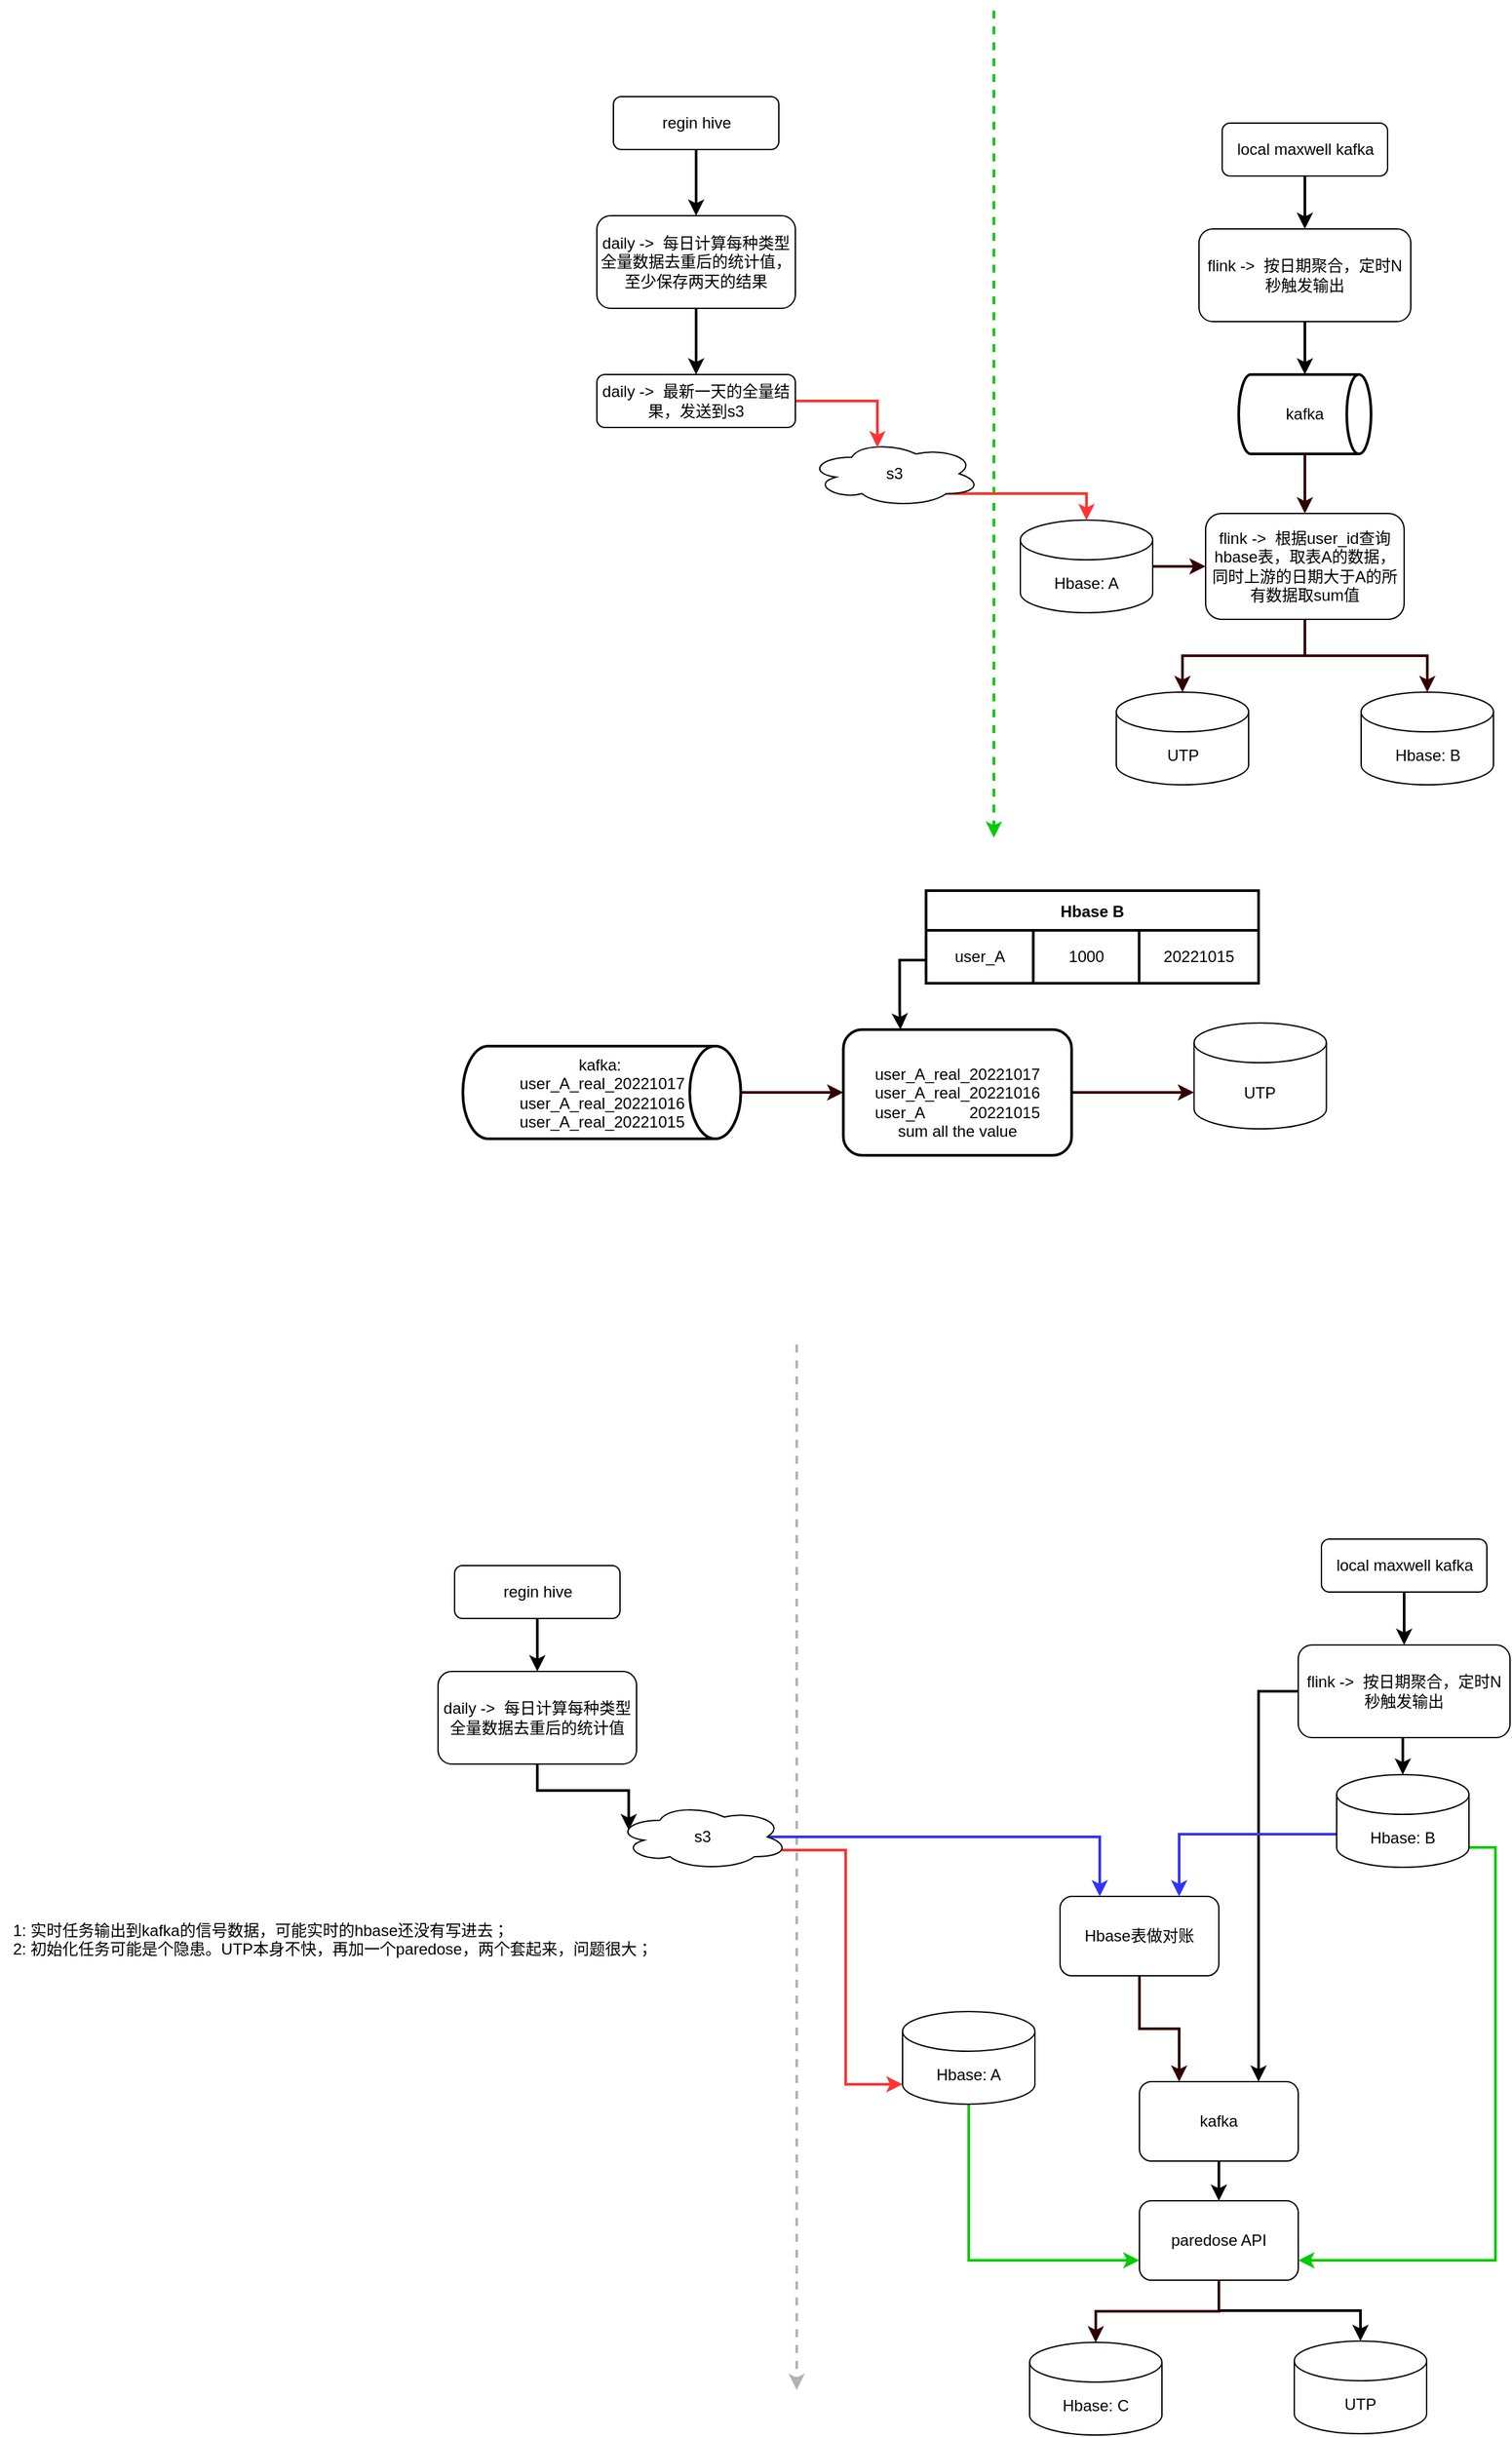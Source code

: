 <mxfile version="20.4.1" type="github">
  <diagram id="lKZjIByiZlXPRpi-Botg" name="第 1 页">
    <mxGraphModel dx="1634" dy="692" grid="0" gridSize="10" guides="0" tooltips="1" connect="1" arrows="1" fold="1" page="0" pageScale="1" pageWidth="1169" pageHeight="1654" background="none" math="0" shadow="0">
      <root>
        <mxCell id="0" />
        <mxCell id="1" parent="0" />
        <mxCell id="MG0zdi_hhvn_h3WvuUcr-1" value="" style="edgeStyle=none;orthogonalLoop=1;jettySize=auto;html=1;rounded=0;strokeWidth=2;dashed=1;strokeColor=#00CC00;" parent="1" edge="1">
          <mxGeometry width="80" relative="1" as="geometry">
            <mxPoint x="650" y="25" as="sourcePoint" />
            <mxPoint x="650" y="650" as="targetPoint" />
            <Array as="points" />
          </mxGeometry>
        </mxCell>
        <mxCell id="MG0zdi_hhvn_h3WvuUcr-6" style="edgeStyle=orthogonalEdgeStyle;rounded=0;orthogonalLoop=1;jettySize=auto;html=1;exitX=0.5;exitY=1;exitDx=0;exitDy=0;entryX=0.5;entryY=0;entryDx=0;entryDy=0;strokeWidth=2;" parent="1" source="MG0zdi_hhvn_h3WvuUcr-2" target="MG0zdi_hhvn_h3WvuUcr-4" edge="1">
          <mxGeometry relative="1" as="geometry" />
        </mxCell>
        <mxCell id="MG0zdi_hhvn_h3WvuUcr-2" value="regin hive" style="rounded=1;whiteSpace=wrap;html=1;" parent="1" vertex="1">
          <mxGeometry x="362.5" y="90" width="125" height="40" as="geometry" />
        </mxCell>
        <mxCell id="oHk_MaHtcIPB9RxffI-C-10" style="edgeStyle=orthogonalEdgeStyle;rounded=0;orthogonalLoop=1;jettySize=auto;html=1;exitX=0.5;exitY=1;exitDx=0;exitDy=0;entryX=0.5;entryY=0;entryDx=0;entryDy=0;strokeWidth=2;" edge="1" parent="1" source="MG0zdi_hhvn_h3WvuUcr-3" target="MG0zdi_hhvn_h3WvuUcr-18">
          <mxGeometry relative="1" as="geometry" />
        </mxCell>
        <mxCell id="MG0zdi_hhvn_h3WvuUcr-3" value="local maxwell kafka" style="rounded=1;whiteSpace=wrap;html=1;" parent="1" vertex="1">
          <mxGeometry x="822.5" y="110" width="125" height="40" as="geometry" />
        </mxCell>
        <mxCell id="MG0zdi_hhvn_h3WvuUcr-11" style="edgeStyle=orthogonalEdgeStyle;rounded=0;orthogonalLoop=1;jettySize=auto;html=1;exitX=0.5;exitY=1;exitDx=0;exitDy=0;entryX=0.5;entryY=0;entryDx=0;entryDy=0;strokeWidth=2;" parent="1" source="MG0zdi_hhvn_h3WvuUcr-4" target="MG0zdi_hhvn_h3WvuUcr-10" edge="1">
          <mxGeometry relative="1" as="geometry" />
        </mxCell>
        <mxCell id="MG0zdi_hhvn_h3WvuUcr-4" value="daily -&amp;gt;&amp;nbsp; 每日计算每种类型全量数据去重后的统计值，至少保存两天的结果" style="rounded=1;whiteSpace=wrap;html=1;" parent="1" vertex="1">
          <mxGeometry x="350" y="180" width="150" height="70" as="geometry" />
        </mxCell>
        <mxCell id="MG0zdi_hhvn_h3WvuUcr-28" style="edgeStyle=orthogonalEdgeStyle;rounded=0;orthogonalLoop=1;jettySize=auto;html=1;exitX=0.8;exitY=0.8;exitDx=0;exitDy=0;exitPerimeter=0;entryX=0.5;entryY=0;entryDx=0;entryDy=0;entryPerimeter=0;strokeColor=#FF3333;strokeWidth=2;" parent="1" source="MG0zdi_hhvn_h3WvuUcr-5" target="MG0zdi_hhvn_h3WvuUcr-16" edge="1">
          <mxGeometry relative="1" as="geometry" />
        </mxCell>
        <mxCell id="MG0zdi_hhvn_h3WvuUcr-5" value="s3" style="ellipse;shape=cloud;whiteSpace=wrap;html=1;" parent="1" vertex="1">
          <mxGeometry x="510" y="350" width="130" height="50" as="geometry" />
        </mxCell>
        <mxCell id="MG0zdi_hhvn_h3WvuUcr-13" style="edgeStyle=orthogonalEdgeStyle;rounded=0;orthogonalLoop=1;jettySize=auto;html=1;exitX=1;exitY=0.5;exitDx=0;exitDy=0;entryX=0.4;entryY=0.1;entryDx=0;entryDy=0;entryPerimeter=0;strokeWidth=2;strokeColor=#FF3333;" parent="1" source="MG0zdi_hhvn_h3WvuUcr-10" target="MG0zdi_hhvn_h3WvuUcr-5" edge="1">
          <mxGeometry relative="1" as="geometry" />
        </mxCell>
        <mxCell id="MG0zdi_hhvn_h3WvuUcr-10" value="daily -&amp;gt;&amp;nbsp; 最新一天的全量结果，发送到s3" style="rounded=1;whiteSpace=wrap;html=1;" parent="1" vertex="1">
          <mxGeometry x="350" y="300" width="150" height="40" as="geometry" />
        </mxCell>
        <mxCell id="MG0zdi_hhvn_h3WvuUcr-31" style="edgeStyle=orthogonalEdgeStyle;rounded=0;orthogonalLoop=1;jettySize=auto;html=1;exitX=1;exitY=0.5;exitDx=0;exitDy=0;exitPerimeter=0;entryX=0;entryY=0.5;entryDx=0;entryDy=0;strokeColor=#330000;strokeWidth=2;" parent="1" source="MG0zdi_hhvn_h3WvuUcr-16" target="MG0zdi_hhvn_h3WvuUcr-29" edge="1">
          <mxGeometry relative="1" as="geometry" />
        </mxCell>
        <mxCell id="MG0zdi_hhvn_h3WvuUcr-16" value="Hbase: A" style="shape=cylinder3;whiteSpace=wrap;html=1;boundedLbl=1;backgroundOutline=1;size=15;" parent="1" vertex="1">
          <mxGeometry x="670" y="410" width="100" height="70" as="geometry" />
        </mxCell>
        <mxCell id="MG0zdi_hhvn_h3WvuUcr-25" style="edgeStyle=orthogonalEdgeStyle;rounded=0;orthogonalLoop=1;jettySize=auto;html=1;exitX=0.5;exitY=1;exitDx=0;exitDy=0;strokeWidth=2;" parent="1" source="MG0zdi_hhvn_h3WvuUcr-18" target="MG0zdi_hhvn_h3WvuUcr-24" edge="1">
          <mxGeometry relative="1" as="geometry" />
        </mxCell>
        <mxCell id="MG0zdi_hhvn_h3WvuUcr-18" value="flink -&amp;gt;&amp;nbsp; 按日期聚合，定时N秒触发输出" style="rounded=1;whiteSpace=wrap;html=1;" parent="1" vertex="1">
          <mxGeometry x="805" y="190" width="160" height="70" as="geometry" />
        </mxCell>
        <mxCell id="MG0zdi_hhvn_h3WvuUcr-30" style="edgeStyle=orthogonalEdgeStyle;rounded=0;orthogonalLoop=1;jettySize=auto;html=1;exitX=0.5;exitY=1;exitDx=0;exitDy=0;exitPerimeter=0;strokeColor=#330000;strokeWidth=2;" parent="1" source="MG0zdi_hhvn_h3WvuUcr-24" target="MG0zdi_hhvn_h3WvuUcr-29" edge="1">
          <mxGeometry relative="1" as="geometry" />
        </mxCell>
        <mxCell id="MG0zdi_hhvn_h3WvuUcr-24" value="kafka" style="strokeWidth=2;html=1;shape=mxgraph.flowchart.direct_data;whiteSpace=wrap;" parent="1" vertex="1">
          <mxGeometry x="835" y="300" width="100" height="60" as="geometry" />
        </mxCell>
        <mxCell id="MG0zdi_hhvn_h3WvuUcr-35" style="edgeStyle=orthogonalEdgeStyle;rounded=0;orthogonalLoop=1;jettySize=auto;html=1;exitX=0.5;exitY=1;exitDx=0;exitDy=0;entryX=0.5;entryY=0;entryDx=0;entryDy=0;entryPerimeter=0;strokeColor=#330000;strokeWidth=2;" parent="1" source="MG0zdi_hhvn_h3WvuUcr-29" target="MG0zdi_hhvn_h3WvuUcr-34" edge="1">
          <mxGeometry relative="1" as="geometry" />
        </mxCell>
        <mxCell id="MG0zdi_hhvn_h3WvuUcr-36" style="edgeStyle=orthogonalEdgeStyle;rounded=0;orthogonalLoop=1;jettySize=auto;html=1;exitX=0.5;exitY=1;exitDx=0;exitDy=0;entryX=0.5;entryY=0;entryDx=0;entryDy=0;entryPerimeter=0;strokeColor=#330000;strokeWidth=2;" parent="1" source="MG0zdi_hhvn_h3WvuUcr-29" target="MG0zdi_hhvn_h3WvuUcr-33" edge="1">
          <mxGeometry relative="1" as="geometry" />
        </mxCell>
        <mxCell id="MG0zdi_hhvn_h3WvuUcr-29" value="flink -&amp;gt;&amp;nbsp; 根据user_id查询hbase表，取表A的数据，同时上游的日期大于A的所有数据取sum值" style="rounded=1;whiteSpace=wrap;html=1;" parent="1" vertex="1">
          <mxGeometry x="810" y="405" width="150" height="80" as="geometry" />
        </mxCell>
        <mxCell id="MG0zdi_hhvn_h3WvuUcr-33" value="Hbase: B" style="shape=cylinder3;whiteSpace=wrap;html=1;boundedLbl=1;backgroundOutline=1;size=15;" parent="1" vertex="1">
          <mxGeometry x="927.5" y="540" width="100" height="70" as="geometry" />
        </mxCell>
        <mxCell id="MG0zdi_hhvn_h3WvuUcr-34" value="UTP" style="shape=cylinder3;whiteSpace=wrap;html=1;boundedLbl=1;backgroundOutline=1;size=15;" parent="1" vertex="1">
          <mxGeometry x="742.5" y="540" width="100" height="70" as="geometry" />
        </mxCell>
        <mxCell id="oHk_MaHtcIPB9RxffI-C-12" style="edgeStyle=orthogonalEdgeStyle;rounded=0;orthogonalLoop=1;jettySize=auto;html=1;exitX=0;exitY=0.75;exitDx=0;exitDy=0;entryX=0.25;entryY=0;entryDx=0;entryDy=0;strokeWidth=2;" edge="1" parent="1" source="MG0zdi_hhvn_h3WvuUcr-80" target="MG0zdi_hhvn_h3WvuUcr-91">
          <mxGeometry relative="1" as="geometry" />
        </mxCell>
        <mxCell id="MG0zdi_hhvn_h3WvuUcr-80" value="Hbase B" style="shape=table;startSize=30;container=1;collapsible=0;childLayout=tableLayout;fontStyle=1;align=center;strokeWidth=2;" parent="1" vertex="1">
          <mxGeometry x="598.75" y="690" width="251.25" height="70" as="geometry" />
        </mxCell>
        <mxCell id="MG0zdi_hhvn_h3WvuUcr-81" value="" style="shape=tableRow;horizontal=0;startSize=0;swimlaneHead=0;swimlaneBody=0;top=0;left=0;bottom=0;right=0;collapsible=0;dropTarget=0;fillColor=none;points=[[0,0.5],[1,0.5]];portConstraint=eastwest;strokeWidth=2;" parent="MG0zdi_hhvn_h3WvuUcr-80" vertex="1">
          <mxGeometry y="30" width="251.25" height="40" as="geometry" />
        </mxCell>
        <mxCell id="MG0zdi_hhvn_h3WvuUcr-82" value="user_A" style="shape=partialRectangle;html=1;whiteSpace=wrap;connectable=0;fillColor=none;top=0;left=0;bottom=0;right=0;overflow=hidden;strokeWidth=2;" parent="MG0zdi_hhvn_h3WvuUcr-81" vertex="1">
          <mxGeometry width="81" height="40" as="geometry">
            <mxRectangle width="81" height="40" as="alternateBounds" />
          </mxGeometry>
        </mxCell>
        <mxCell id="MG0zdi_hhvn_h3WvuUcr-83" value="1000" style="shape=partialRectangle;html=1;whiteSpace=wrap;connectable=0;fillColor=none;top=0;left=0;bottom=0;right=0;overflow=hidden;strokeWidth=2;" parent="MG0zdi_hhvn_h3WvuUcr-81" vertex="1">
          <mxGeometry x="81" width="80" height="40" as="geometry">
            <mxRectangle width="80" height="40" as="alternateBounds" />
          </mxGeometry>
        </mxCell>
        <mxCell id="oHk_MaHtcIPB9RxffI-C-13" value="20221015" style="shape=partialRectangle;html=1;whiteSpace=wrap;connectable=0;fillColor=none;top=0;left=0;bottom=0;right=0;overflow=hidden;strokeWidth=2;" vertex="1" parent="MG0zdi_hhvn_h3WvuUcr-81">
          <mxGeometry x="161" width="90" height="40" as="geometry">
            <mxRectangle width="90" height="40" as="alternateBounds" />
          </mxGeometry>
        </mxCell>
        <mxCell id="MG0zdi_hhvn_h3WvuUcr-90" style="edgeStyle=orthogonalEdgeStyle;rounded=0;orthogonalLoop=1;jettySize=auto;html=1;exitX=1;exitY=0.5;exitDx=0;exitDy=0;dashed=1;strokeColor=#00CC00;strokeWidth=2;" parent="MG0zdi_hhvn_h3WvuUcr-80" source="MG0zdi_hhvn_h3WvuUcr-84" target="MG0zdi_hhvn_h3WvuUcr-84" edge="1">
          <mxGeometry relative="1" as="geometry" />
        </mxCell>
        <mxCell id="MG0zdi_hhvn_h3WvuUcr-102" style="edgeStyle=orthogonalEdgeStyle;rounded=0;orthogonalLoop=1;jettySize=auto;html=1;exitX=1;exitY=0.5;exitDx=0;exitDy=0;entryX=0;entryY=0;entryDx=0;entryDy=52.5;entryPerimeter=0;strokeColor=#330000;strokeWidth=2;" parent="1" source="MG0zdi_hhvn_h3WvuUcr-91" target="MG0zdi_hhvn_h3WvuUcr-100" edge="1">
          <mxGeometry relative="1" as="geometry" />
        </mxCell>
        <mxCell id="MG0zdi_hhvn_h3WvuUcr-91" value="&amp;nbsp;&lt;br&gt;user_A_real_20221017&lt;br&gt;user_A_real_20221016&lt;br&gt;user_A&amp;nbsp; &amp;nbsp; &amp;nbsp; &amp;nbsp; &amp;nbsp; 20221015&lt;br&gt;sum all the value" style="rounded=1;whiteSpace=wrap;html=1;strokeWidth=2;" parent="1" vertex="1">
          <mxGeometry x="536.25" y="795" width="172.5" height="95" as="geometry" />
        </mxCell>
        <mxCell id="MG0zdi_hhvn_h3WvuUcr-99" style="edgeStyle=orthogonalEdgeStyle;rounded=0;orthogonalLoop=1;jettySize=auto;html=1;exitX=1;exitY=0.5;exitDx=0;exitDy=0;exitPerimeter=0;entryX=0;entryY=0.5;entryDx=0;entryDy=0;strokeColor=#330000;strokeWidth=2;" parent="1" source="MG0zdi_hhvn_h3WvuUcr-98" target="MG0zdi_hhvn_h3WvuUcr-91" edge="1">
          <mxGeometry relative="1" as="geometry" />
        </mxCell>
        <mxCell id="MG0zdi_hhvn_h3WvuUcr-98" value="kafka:&amp;nbsp;&lt;br&gt;user_A_real_20221017&lt;br&gt;user_A_real_20221016&lt;br&gt;user_A_real_20221015" style="strokeWidth=2;html=1;shape=mxgraph.flowchart.direct_data;whiteSpace=wrap;align=center;" parent="1" vertex="1">
          <mxGeometry x="248.75" y="807.5" width="210" height="70" as="geometry" />
        </mxCell>
        <mxCell id="MG0zdi_hhvn_h3WvuUcr-100" value="UTP" style="shape=cylinder3;whiteSpace=wrap;html=1;boundedLbl=1;backgroundOutline=1;size=15;" parent="1" vertex="1">
          <mxGeometry x="801.25" y="790" width="100" height="80" as="geometry" />
        </mxCell>
        <mxCell id="oHk_MaHtcIPB9RxffI-C-11" style="edgeStyle=orthogonalEdgeStyle;rounded=0;orthogonalLoop=1;jettySize=auto;html=1;exitX=0;exitY=0.5;exitDx=0;exitDy=0;entryX=0.5;entryY=0;entryDx=0;entryDy=0;strokeWidth=2;" edge="1" parent="1" source="MG0zdi_hhvn_h3WvuUcr-87" target="MG0zdi_hhvn_h3WvuUcr-91">
          <mxGeometry relative="1" as="geometry" />
        </mxCell>
        <mxCell id="oHk_MaHtcIPB9RxffI-C-35" value="" style="edgeStyle=none;orthogonalLoop=1;jettySize=auto;html=1;rounded=0;strokeWidth=2;dashed=1;strokeColor=#B3B3B3;" edge="1" parent="1">
          <mxGeometry width="80" relative="1" as="geometry">
            <mxPoint x="501" y="1033" as="sourcePoint" />
            <mxPoint x="501" y="1823" as="targetPoint" />
            <Array as="points" />
          </mxGeometry>
        </mxCell>
        <mxCell id="oHk_MaHtcIPB9RxffI-C-36" style="edgeStyle=orthogonalEdgeStyle;rounded=0;orthogonalLoop=1;jettySize=auto;html=1;exitX=0.5;exitY=1;exitDx=0;exitDy=0;entryX=0.5;entryY=0;entryDx=0;entryDy=0;strokeWidth=2;" edge="1" parent="1" source="oHk_MaHtcIPB9RxffI-C-37" target="oHk_MaHtcIPB9RxffI-C-41">
          <mxGeometry relative="1" as="geometry" />
        </mxCell>
        <mxCell id="oHk_MaHtcIPB9RxffI-C-37" value="regin hive" style="rounded=1;whiteSpace=wrap;html=1;" vertex="1" parent="1">
          <mxGeometry x="242.5" y="1200" width="125" height="40" as="geometry" />
        </mxCell>
        <mxCell id="oHk_MaHtcIPB9RxffI-C-38" style="edgeStyle=orthogonalEdgeStyle;rounded=0;orthogonalLoop=1;jettySize=auto;html=1;exitX=0.5;exitY=1;exitDx=0;exitDy=0;entryX=0.5;entryY=0;entryDx=0;entryDy=0;strokeWidth=2;" edge="1" parent="1" source="oHk_MaHtcIPB9RxffI-C-39" target="oHk_MaHtcIPB9RxffI-C-49">
          <mxGeometry relative="1" as="geometry" />
        </mxCell>
        <mxCell id="oHk_MaHtcIPB9RxffI-C-39" value="local maxwell kafka" style="rounded=1;whiteSpace=wrap;html=1;" vertex="1" parent="1">
          <mxGeometry x="897.5" y="1180" width="125" height="40" as="geometry" />
        </mxCell>
        <mxCell id="oHk_MaHtcIPB9RxffI-C-63" style="edgeStyle=orthogonalEdgeStyle;rounded=0;orthogonalLoop=1;jettySize=auto;html=1;exitX=0.5;exitY=1;exitDx=0;exitDy=0;entryX=0.07;entryY=0.4;entryDx=0;entryDy=0;entryPerimeter=0;strokeWidth=2;" edge="1" parent="1" source="oHk_MaHtcIPB9RxffI-C-41" target="oHk_MaHtcIPB9RxffI-C-43">
          <mxGeometry relative="1" as="geometry" />
        </mxCell>
        <mxCell id="oHk_MaHtcIPB9RxffI-C-41" value="daily -&amp;gt;&amp;nbsp; 每日计算每种类型全量数据去重后的统计值" style="rounded=1;whiteSpace=wrap;html=1;" vertex="1" parent="1">
          <mxGeometry x="230" y="1280" width="150" height="70" as="geometry" />
        </mxCell>
        <mxCell id="oHk_MaHtcIPB9RxffI-C-64" style="edgeStyle=orthogonalEdgeStyle;rounded=0;orthogonalLoop=1;jettySize=auto;html=1;exitX=0.96;exitY=0.7;exitDx=0;exitDy=0;exitPerimeter=0;entryX=0;entryY=1;entryDx=0;entryDy=-15;entryPerimeter=0;strokeWidth=2;strokeColor=#FF3333;" edge="1" parent="1" source="oHk_MaHtcIPB9RxffI-C-43" target="oHk_MaHtcIPB9RxffI-C-47">
          <mxGeometry relative="1" as="geometry" />
        </mxCell>
        <mxCell id="oHk_MaHtcIPB9RxffI-C-90" style="edgeStyle=orthogonalEdgeStyle;rounded=0;orthogonalLoop=1;jettySize=auto;html=1;exitX=0.875;exitY=0.5;exitDx=0;exitDy=0;exitPerimeter=0;entryX=0.25;entryY=0;entryDx=0;entryDy=0;strokeColor=#3333FF;strokeWidth=2;" edge="1" parent="1" source="oHk_MaHtcIPB9RxffI-C-43" target="oHk_MaHtcIPB9RxffI-C-69">
          <mxGeometry relative="1" as="geometry" />
        </mxCell>
        <mxCell id="oHk_MaHtcIPB9RxffI-C-43" value="s3" style="ellipse;shape=cloud;whiteSpace=wrap;html=1;" vertex="1" parent="1">
          <mxGeometry x="365" y="1380" width="130" height="50" as="geometry" />
        </mxCell>
        <mxCell id="oHk_MaHtcIPB9RxffI-C-65" style="edgeStyle=orthogonalEdgeStyle;rounded=0;orthogonalLoop=1;jettySize=auto;html=1;exitX=0.5;exitY=1;exitDx=0;exitDy=0;exitPerimeter=0;entryX=0;entryY=0.75;entryDx=0;entryDy=0;strokeColor=#00CC00;strokeWidth=2;" edge="1" parent="1" source="oHk_MaHtcIPB9RxffI-C-47" target="oHk_MaHtcIPB9RxffI-C-60">
          <mxGeometry relative="1" as="geometry" />
        </mxCell>
        <mxCell id="oHk_MaHtcIPB9RxffI-C-47" value="Hbase: A" style="shape=cylinder3;whiteSpace=wrap;html=1;boundedLbl=1;backgroundOutline=1;size=15;" vertex="1" parent="1">
          <mxGeometry x="581" y="1537" width="100" height="70" as="geometry" />
        </mxCell>
        <mxCell id="oHk_MaHtcIPB9RxffI-C-57" style="edgeStyle=orthogonalEdgeStyle;rounded=0;orthogonalLoop=1;jettySize=auto;html=1;exitX=0.5;exitY=1;exitDx=0;exitDy=0;entryX=0.5;entryY=0;entryDx=0;entryDy=0;entryPerimeter=0;strokeWidth=2;" edge="1" parent="1" source="oHk_MaHtcIPB9RxffI-C-49" target="oHk_MaHtcIPB9RxffI-C-55">
          <mxGeometry relative="1" as="geometry" />
        </mxCell>
        <mxCell id="oHk_MaHtcIPB9RxffI-C-59" style="edgeStyle=orthogonalEdgeStyle;rounded=0;orthogonalLoop=1;jettySize=auto;html=1;exitX=0;exitY=0.5;exitDx=0;exitDy=0;entryX=0.75;entryY=0;entryDx=0;entryDy=0;strokeWidth=2;" edge="1" parent="1" source="oHk_MaHtcIPB9RxffI-C-49" target="oHk_MaHtcIPB9RxffI-C-58">
          <mxGeometry relative="1" as="geometry" />
        </mxCell>
        <mxCell id="oHk_MaHtcIPB9RxffI-C-49" value="flink -&amp;gt;&amp;nbsp; 按日期聚合，定时N秒触发输出" style="rounded=1;whiteSpace=wrap;html=1;" vertex="1" parent="1">
          <mxGeometry x="880" y="1260" width="160" height="70" as="geometry" />
        </mxCell>
        <mxCell id="oHk_MaHtcIPB9RxffI-C-68" style="edgeStyle=orthogonalEdgeStyle;rounded=0;orthogonalLoop=1;jettySize=auto;html=1;exitX=1;exitY=1;exitDx=0;exitDy=-15;exitPerimeter=0;entryX=1;entryY=0.75;entryDx=0;entryDy=0;strokeColor=#00CC00;strokeWidth=2;" edge="1" parent="1" source="oHk_MaHtcIPB9RxffI-C-55" target="oHk_MaHtcIPB9RxffI-C-60">
          <mxGeometry relative="1" as="geometry" />
        </mxCell>
        <mxCell id="oHk_MaHtcIPB9RxffI-C-72" style="edgeStyle=orthogonalEdgeStyle;rounded=0;orthogonalLoop=1;jettySize=auto;html=1;exitX=0;exitY=0;exitDx=0;exitDy=45;exitPerimeter=0;entryX=0.75;entryY=0;entryDx=0;entryDy=0;strokeColor=#3333FF;strokeWidth=2;" edge="1" parent="1" source="oHk_MaHtcIPB9RxffI-C-55" target="oHk_MaHtcIPB9RxffI-C-69">
          <mxGeometry relative="1" as="geometry" />
        </mxCell>
        <mxCell id="oHk_MaHtcIPB9RxffI-C-55" value="Hbase: B" style="shape=cylinder3;whiteSpace=wrap;html=1;boundedLbl=1;backgroundOutline=1;size=15;" vertex="1" parent="1">
          <mxGeometry x="909" y="1358" width="100" height="70" as="geometry" />
        </mxCell>
        <mxCell id="oHk_MaHtcIPB9RxffI-C-56" value="UTP" style="shape=cylinder3;whiteSpace=wrap;html=1;boundedLbl=1;backgroundOutline=1;size=15;" vertex="1" parent="1">
          <mxGeometry x="877" y="1786" width="100" height="70" as="geometry" />
        </mxCell>
        <mxCell id="oHk_MaHtcIPB9RxffI-C-61" style="edgeStyle=orthogonalEdgeStyle;rounded=0;orthogonalLoop=1;jettySize=auto;html=1;exitX=0.5;exitY=1;exitDx=0;exitDy=0;entryX=0.5;entryY=0;entryDx=0;entryDy=0;strokeWidth=2;" edge="1" parent="1" source="oHk_MaHtcIPB9RxffI-C-58" target="oHk_MaHtcIPB9RxffI-C-60">
          <mxGeometry relative="1" as="geometry" />
        </mxCell>
        <mxCell id="oHk_MaHtcIPB9RxffI-C-58" value="kafka" style="rounded=1;whiteSpace=wrap;html=1;" vertex="1" parent="1">
          <mxGeometry x="760" y="1590" width="120" height="60" as="geometry" />
        </mxCell>
        <mxCell id="oHk_MaHtcIPB9RxffI-C-62" style="edgeStyle=orthogonalEdgeStyle;rounded=0;orthogonalLoop=1;jettySize=auto;html=1;exitX=0.5;exitY=1;exitDx=0;exitDy=0;entryX=0.5;entryY=0;entryDx=0;entryDy=0;entryPerimeter=0;strokeWidth=2;" edge="1" parent="1" source="oHk_MaHtcIPB9RxffI-C-60" target="oHk_MaHtcIPB9RxffI-C-56">
          <mxGeometry relative="1" as="geometry" />
        </mxCell>
        <mxCell id="oHk_MaHtcIPB9RxffI-C-77" style="edgeStyle=orthogonalEdgeStyle;rounded=0;orthogonalLoop=1;jettySize=auto;html=1;exitX=0.5;exitY=1;exitDx=0;exitDy=0;entryX=0.5;entryY=0;entryDx=0;entryDy=0;entryPerimeter=0;strokeColor=#330000;strokeWidth=2;" edge="1" parent="1" source="oHk_MaHtcIPB9RxffI-C-60" target="oHk_MaHtcIPB9RxffI-C-76">
          <mxGeometry relative="1" as="geometry" />
        </mxCell>
        <mxCell id="oHk_MaHtcIPB9RxffI-C-60" value="paredose API" style="rounded=1;whiteSpace=wrap;html=1;" vertex="1" parent="1">
          <mxGeometry x="760" y="1680" width="120" height="60" as="geometry" />
        </mxCell>
        <mxCell id="oHk_MaHtcIPB9RxffI-C-73" style="edgeStyle=orthogonalEdgeStyle;rounded=0;orthogonalLoop=1;jettySize=auto;html=1;exitX=0.5;exitY=1;exitDx=0;exitDy=0;entryX=0.25;entryY=0;entryDx=0;entryDy=0;strokeColor=#330000;strokeWidth=2;" edge="1" parent="1" source="oHk_MaHtcIPB9RxffI-C-69" target="oHk_MaHtcIPB9RxffI-C-58">
          <mxGeometry relative="1" as="geometry" />
        </mxCell>
        <mxCell id="oHk_MaHtcIPB9RxffI-C-69" value="Hbase表做对账" style="rounded=1;whiteSpace=wrap;html=1;" vertex="1" parent="1">
          <mxGeometry x="700" y="1450" width="120" height="60" as="geometry" />
        </mxCell>
        <mxCell id="oHk_MaHtcIPB9RxffI-C-75" value="&lt;div style=&quot;text-align: left;&quot;&gt;&lt;span style=&quot;background-color: initial;&quot;&gt;1: 实时任务输出到kafka的信号数据，可能实时的hbase还没有写进去；&lt;/span&gt;&lt;/div&gt;&lt;div style=&quot;text-align: left;&quot;&gt;&lt;span style=&quot;background-color: initial;&quot;&gt;2: 初始化任务可能是个隐患。UTP本身不快，再加一个paredose，两个套起来，问题很大；&lt;/span&gt;&lt;/div&gt;&lt;div style=&quot;text-align: left;&quot;&gt;&lt;span style=&quot;background-color: initial;&quot;&gt;&lt;br&gt;&lt;/span&gt;&lt;/div&gt;" style="text;html=1;resizable=0;autosize=1;align=center;verticalAlign=middle;points=[];fillColor=none;strokeColor=none;rounded=0;" vertex="1" parent="1">
          <mxGeometry x="-101" y="1462" width="501" height="55" as="geometry" />
        </mxCell>
        <mxCell id="oHk_MaHtcIPB9RxffI-C-76" value="Hbase: C" style="shape=cylinder3;whiteSpace=wrap;html=1;boundedLbl=1;backgroundOutline=1;size=15;" vertex="1" parent="1">
          <mxGeometry x="677" y="1787" width="100" height="70" as="geometry" />
        </mxCell>
      </root>
    </mxGraphModel>
  </diagram>
</mxfile>
